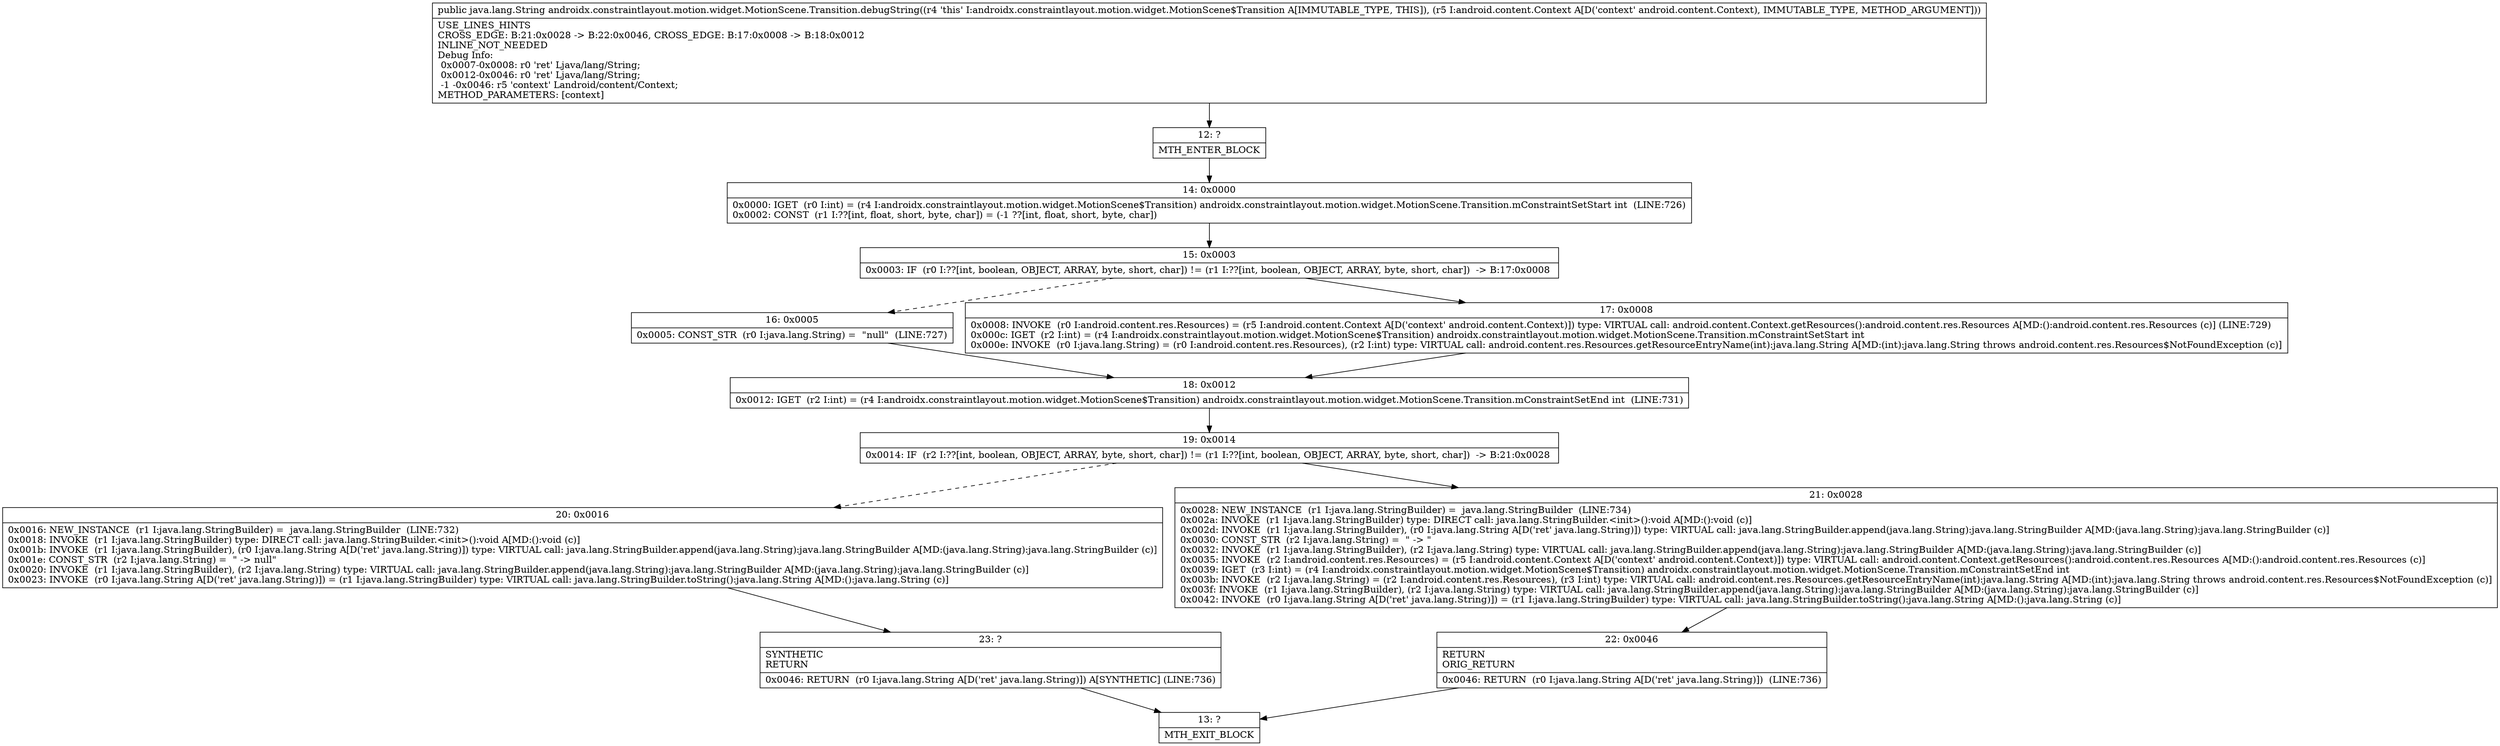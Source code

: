 digraph "CFG forandroidx.constraintlayout.motion.widget.MotionScene.Transition.debugString(Landroid\/content\/Context;)Ljava\/lang\/String;" {
Node_12 [shape=record,label="{12\:\ ?|MTH_ENTER_BLOCK\l}"];
Node_14 [shape=record,label="{14\:\ 0x0000|0x0000: IGET  (r0 I:int) = (r4 I:androidx.constraintlayout.motion.widget.MotionScene$Transition) androidx.constraintlayout.motion.widget.MotionScene.Transition.mConstraintSetStart int  (LINE:726)\l0x0002: CONST  (r1 I:??[int, float, short, byte, char]) = (\-1 ??[int, float, short, byte, char]) \l}"];
Node_15 [shape=record,label="{15\:\ 0x0003|0x0003: IF  (r0 I:??[int, boolean, OBJECT, ARRAY, byte, short, char]) != (r1 I:??[int, boolean, OBJECT, ARRAY, byte, short, char])  \-\> B:17:0x0008 \l}"];
Node_16 [shape=record,label="{16\:\ 0x0005|0x0005: CONST_STR  (r0 I:java.lang.String) =  \"null\"  (LINE:727)\l}"];
Node_18 [shape=record,label="{18\:\ 0x0012|0x0012: IGET  (r2 I:int) = (r4 I:androidx.constraintlayout.motion.widget.MotionScene$Transition) androidx.constraintlayout.motion.widget.MotionScene.Transition.mConstraintSetEnd int  (LINE:731)\l}"];
Node_19 [shape=record,label="{19\:\ 0x0014|0x0014: IF  (r2 I:??[int, boolean, OBJECT, ARRAY, byte, short, char]) != (r1 I:??[int, boolean, OBJECT, ARRAY, byte, short, char])  \-\> B:21:0x0028 \l}"];
Node_20 [shape=record,label="{20\:\ 0x0016|0x0016: NEW_INSTANCE  (r1 I:java.lang.StringBuilder) =  java.lang.StringBuilder  (LINE:732)\l0x0018: INVOKE  (r1 I:java.lang.StringBuilder) type: DIRECT call: java.lang.StringBuilder.\<init\>():void A[MD:():void (c)]\l0x001b: INVOKE  (r1 I:java.lang.StringBuilder), (r0 I:java.lang.String A[D('ret' java.lang.String)]) type: VIRTUAL call: java.lang.StringBuilder.append(java.lang.String):java.lang.StringBuilder A[MD:(java.lang.String):java.lang.StringBuilder (c)]\l0x001e: CONST_STR  (r2 I:java.lang.String) =  \" \-\> null\" \l0x0020: INVOKE  (r1 I:java.lang.StringBuilder), (r2 I:java.lang.String) type: VIRTUAL call: java.lang.StringBuilder.append(java.lang.String):java.lang.StringBuilder A[MD:(java.lang.String):java.lang.StringBuilder (c)]\l0x0023: INVOKE  (r0 I:java.lang.String A[D('ret' java.lang.String)]) = (r1 I:java.lang.StringBuilder) type: VIRTUAL call: java.lang.StringBuilder.toString():java.lang.String A[MD:():java.lang.String (c)]\l}"];
Node_23 [shape=record,label="{23\:\ ?|SYNTHETIC\lRETURN\l|0x0046: RETURN  (r0 I:java.lang.String A[D('ret' java.lang.String)]) A[SYNTHETIC] (LINE:736)\l}"];
Node_13 [shape=record,label="{13\:\ ?|MTH_EXIT_BLOCK\l}"];
Node_21 [shape=record,label="{21\:\ 0x0028|0x0028: NEW_INSTANCE  (r1 I:java.lang.StringBuilder) =  java.lang.StringBuilder  (LINE:734)\l0x002a: INVOKE  (r1 I:java.lang.StringBuilder) type: DIRECT call: java.lang.StringBuilder.\<init\>():void A[MD:():void (c)]\l0x002d: INVOKE  (r1 I:java.lang.StringBuilder), (r0 I:java.lang.String A[D('ret' java.lang.String)]) type: VIRTUAL call: java.lang.StringBuilder.append(java.lang.String):java.lang.StringBuilder A[MD:(java.lang.String):java.lang.StringBuilder (c)]\l0x0030: CONST_STR  (r2 I:java.lang.String) =  \" \-\> \" \l0x0032: INVOKE  (r1 I:java.lang.StringBuilder), (r2 I:java.lang.String) type: VIRTUAL call: java.lang.StringBuilder.append(java.lang.String):java.lang.StringBuilder A[MD:(java.lang.String):java.lang.StringBuilder (c)]\l0x0035: INVOKE  (r2 I:android.content.res.Resources) = (r5 I:android.content.Context A[D('context' android.content.Context)]) type: VIRTUAL call: android.content.Context.getResources():android.content.res.Resources A[MD:():android.content.res.Resources (c)]\l0x0039: IGET  (r3 I:int) = (r4 I:androidx.constraintlayout.motion.widget.MotionScene$Transition) androidx.constraintlayout.motion.widget.MotionScene.Transition.mConstraintSetEnd int \l0x003b: INVOKE  (r2 I:java.lang.String) = (r2 I:android.content.res.Resources), (r3 I:int) type: VIRTUAL call: android.content.res.Resources.getResourceEntryName(int):java.lang.String A[MD:(int):java.lang.String throws android.content.res.Resources$NotFoundException (c)]\l0x003f: INVOKE  (r1 I:java.lang.StringBuilder), (r2 I:java.lang.String) type: VIRTUAL call: java.lang.StringBuilder.append(java.lang.String):java.lang.StringBuilder A[MD:(java.lang.String):java.lang.StringBuilder (c)]\l0x0042: INVOKE  (r0 I:java.lang.String A[D('ret' java.lang.String)]) = (r1 I:java.lang.StringBuilder) type: VIRTUAL call: java.lang.StringBuilder.toString():java.lang.String A[MD:():java.lang.String (c)]\l}"];
Node_22 [shape=record,label="{22\:\ 0x0046|RETURN\lORIG_RETURN\l|0x0046: RETURN  (r0 I:java.lang.String A[D('ret' java.lang.String)])  (LINE:736)\l}"];
Node_17 [shape=record,label="{17\:\ 0x0008|0x0008: INVOKE  (r0 I:android.content.res.Resources) = (r5 I:android.content.Context A[D('context' android.content.Context)]) type: VIRTUAL call: android.content.Context.getResources():android.content.res.Resources A[MD:():android.content.res.Resources (c)] (LINE:729)\l0x000c: IGET  (r2 I:int) = (r4 I:androidx.constraintlayout.motion.widget.MotionScene$Transition) androidx.constraintlayout.motion.widget.MotionScene.Transition.mConstraintSetStart int \l0x000e: INVOKE  (r0 I:java.lang.String) = (r0 I:android.content.res.Resources), (r2 I:int) type: VIRTUAL call: android.content.res.Resources.getResourceEntryName(int):java.lang.String A[MD:(int):java.lang.String throws android.content.res.Resources$NotFoundException (c)]\l}"];
MethodNode[shape=record,label="{public java.lang.String androidx.constraintlayout.motion.widget.MotionScene.Transition.debugString((r4 'this' I:androidx.constraintlayout.motion.widget.MotionScene$Transition A[IMMUTABLE_TYPE, THIS]), (r5 I:android.content.Context A[D('context' android.content.Context), IMMUTABLE_TYPE, METHOD_ARGUMENT]))  | USE_LINES_HINTS\lCROSS_EDGE: B:21:0x0028 \-\> B:22:0x0046, CROSS_EDGE: B:17:0x0008 \-\> B:18:0x0012\lINLINE_NOT_NEEDED\lDebug Info:\l  0x0007\-0x0008: r0 'ret' Ljava\/lang\/String;\l  0x0012\-0x0046: r0 'ret' Ljava\/lang\/String;\l  \-1 \-0x0046: r5 'context' Landroid\/content\/Context;\lMETHOD_PARAMETERS: [context]\l}"];
MethodNode -> Node_12;Node_12 -> Node_14;
Node_14 -> Node_15;
Node_15 -> Node_16[style=dashed];
Node_15 -> Node_17;
Node_16 -> Node_18;
Node_18 -> Node_19;
Node_19 -> Node_20[style=dashed];
Node_19 -> Node_21;
Node_20 -> Node_23;
Node_23 -> Node_13;
Node_21 -> Node_22;
Node_22 -> Node_13;
Node_17 -> Node_18;
}

